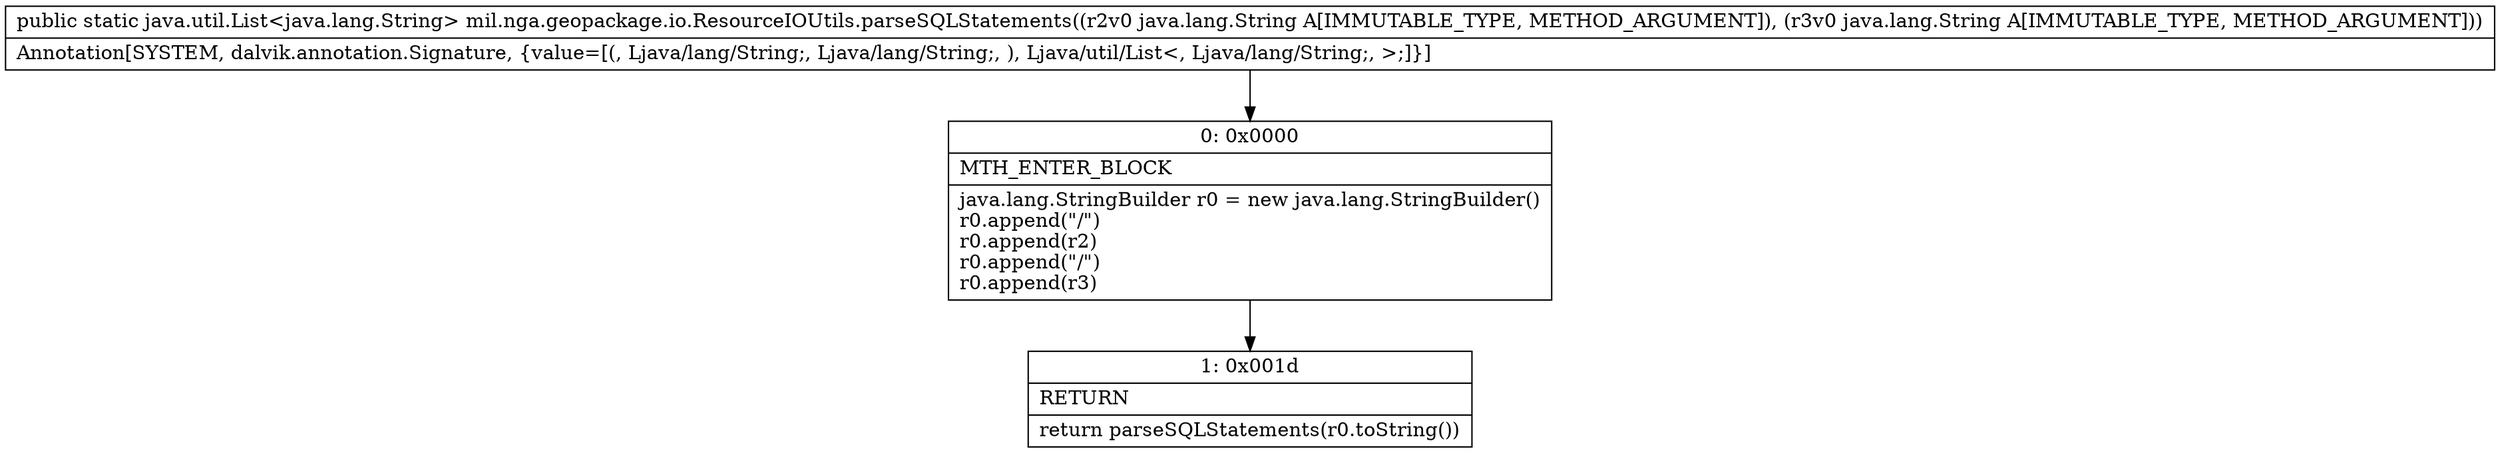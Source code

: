 digraph "CFG formil.nga.geopackage.io.ResourceIOUtils.parseSQLStatements(Ljava\/lang\/String;Ljava\/lang\/String;)Ljava\/util\/List;" {
Node_0 [shape=record,label="{0\:\ 0x0000|MTH_ENTER_BLOCK\l|java.lang.StringBuilder r0 = new java.lang.StringBuilder()\lr0.append(\"\/\")\lr0.append(r2)\lr0.append(\"\/\")\lr0.append(r3)\l}"];
Node_1 [shape=record,label="{1\:\ 0x001d|RETURN\l|return parseSQLStatements(r0.toString())\l}"];
MethodNode[shape=record,label="{public static java.util.List\<java.lang.String\> mil.nga.geopackage.io.ResourceIOUtils.parseSQLStatements((r2v0 java.lang.String A[IMMUTABLE_TYPE, METHOD_ARGUMENT]), (r3v0 java.lang.String A[IMMUTABLE_TYPE, METHOD_ARGUMENT]))  | Annotation[SYSTEM, dalvik.annotation.Signature, \{value=[(, Ljava\/lang\/String;, Ljava\/lang\/String;, ), Ljava\/util\/List\<, Ljava\/lang\/String;, \>;]\}]\l}"];
MethodNode -> Node_0;
Node_0 -> Node_1;
}

